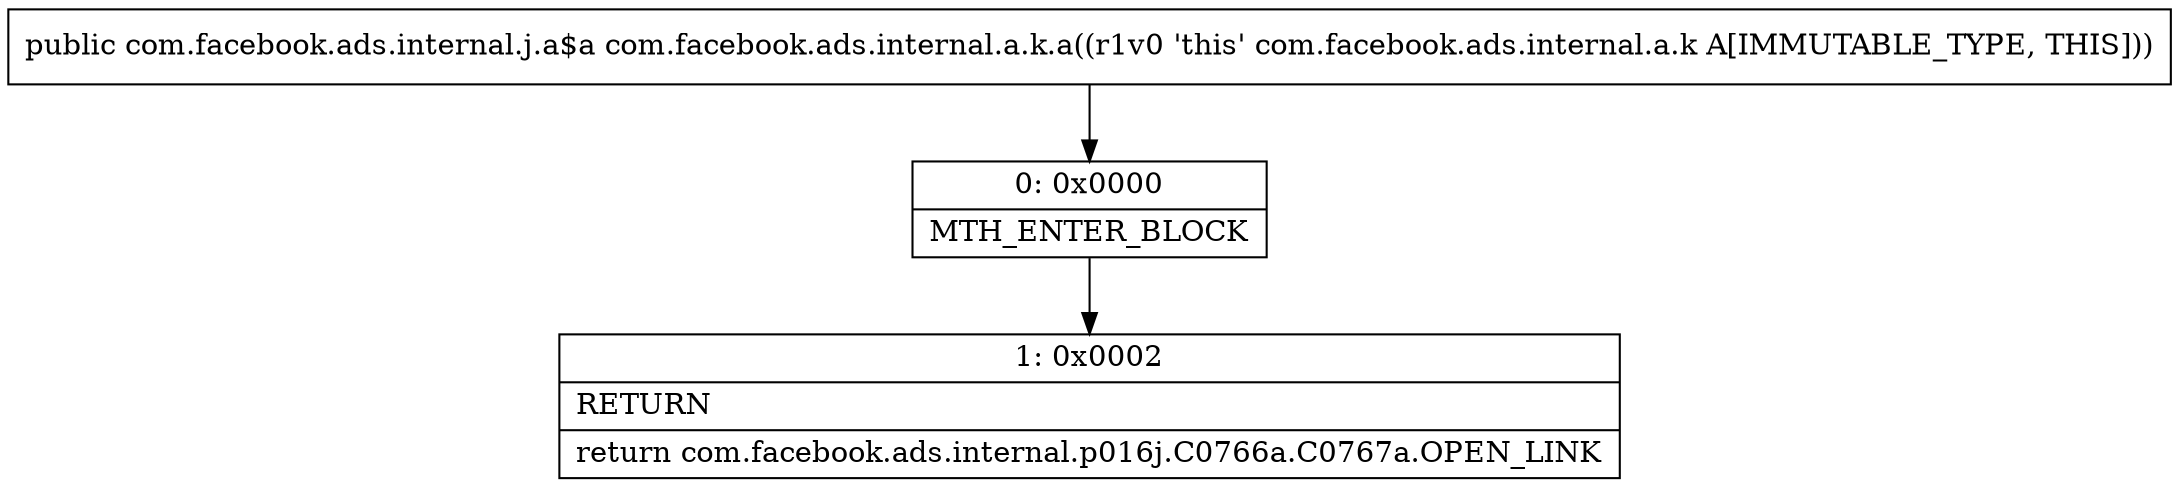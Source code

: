 digraph "CFG forcom.facebook.ads.internal.a.k.a()Lcom\/facebook\/ads\/internal\/j\/a$a;" {
Node_0 [shape=record,label="{0\:\ 0x0000|MTH_ENTER_BLOCK\l}"];
Node_1 [shape=record,label="{1\:\ 0x0002|RETURN\l|return com.facebook.ads.internal.p016j.C0766a.C0767a.OPEN_LINK\l}"];
MethodNode[shape=record,label="{public com.facebook.ads.internal.j.a$a com.facebook.ads.internal.a.k.a((r1v0 'this' com.facebook.ads.internal.a.k A[IMMUTABLE_TYPE, THIS])) }"];
MethodNode -> Node_0;
Node_0 -> Node_1;
}

